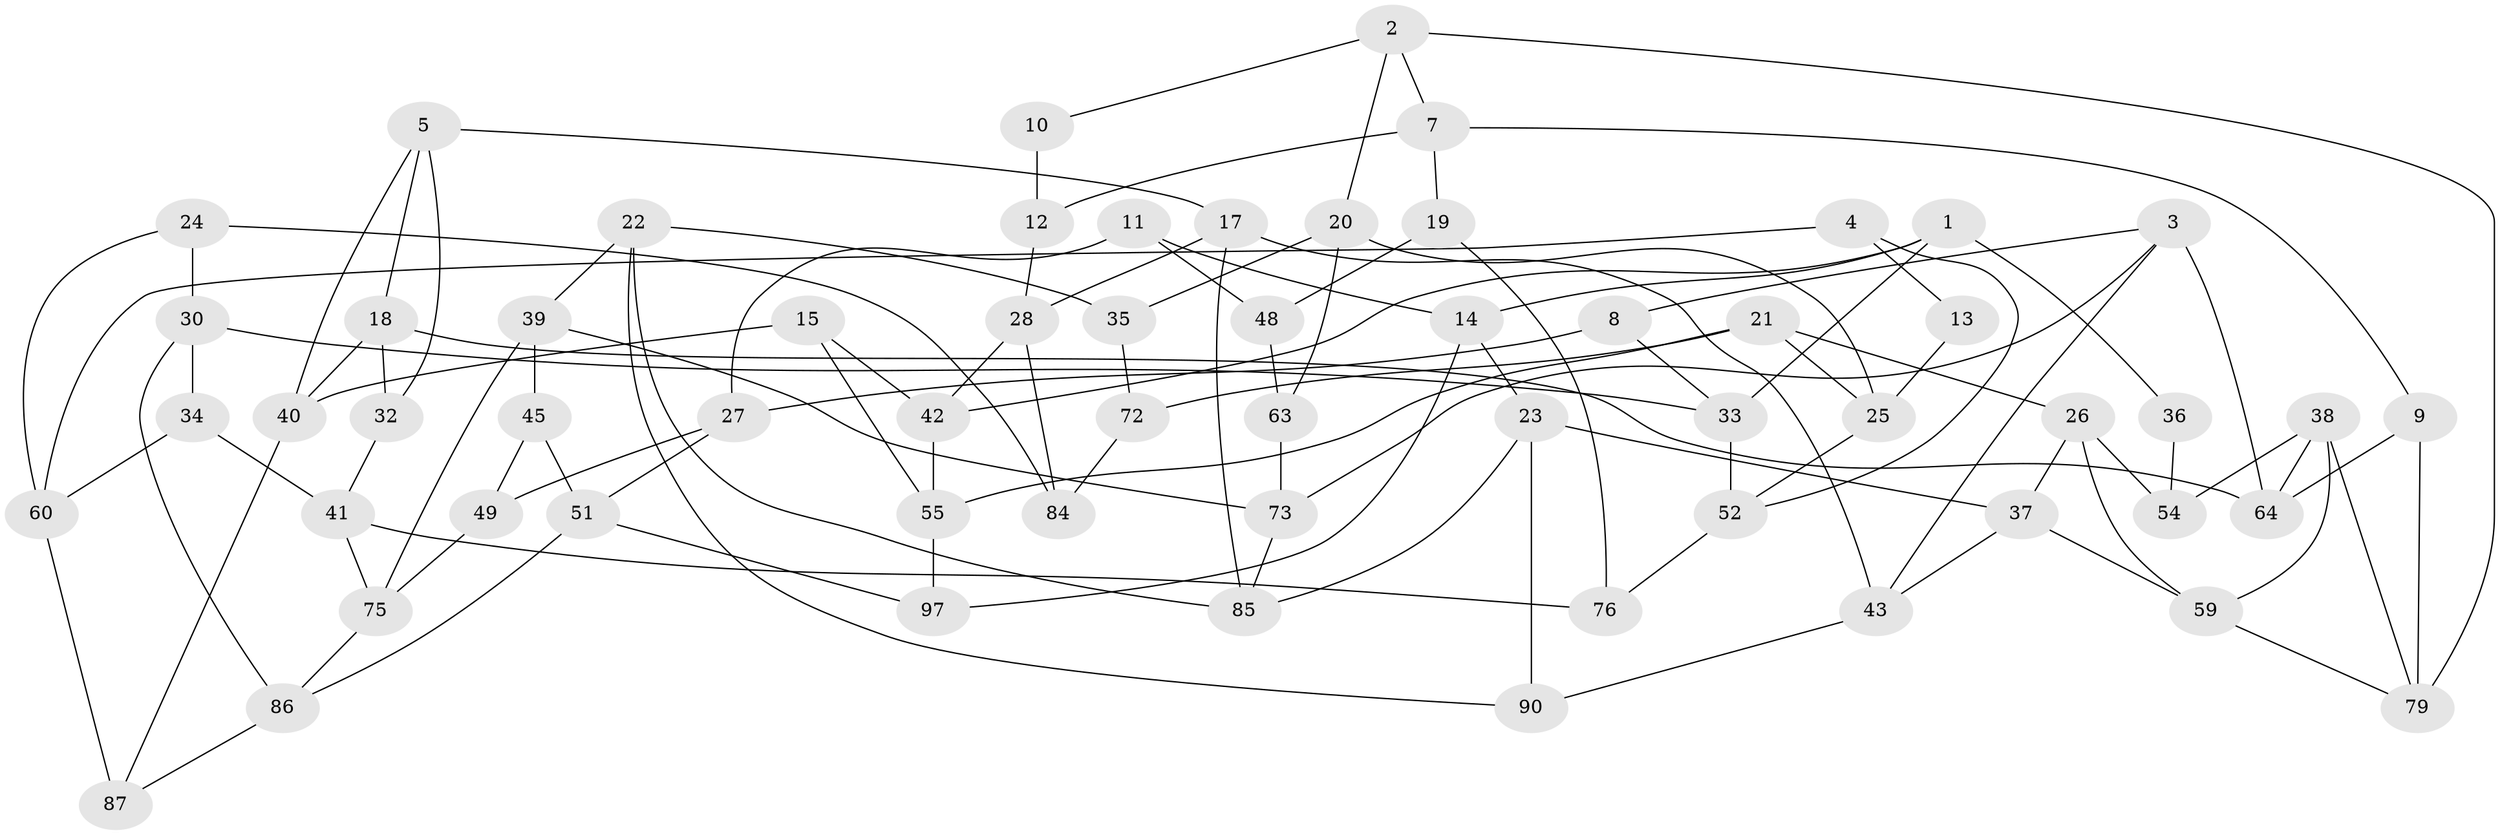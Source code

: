 // original degree distribution, {3: 1.0}
// Generated by graph-tools (version 1.1) at 2025/11/02/21/25 10:11:15]
// undirected, 61 vertices, 108 edges
graph export_dot {
graph [start="1"]
  node [color=gray90,style=filled];
  1 [super="+16"];
  2 [super="+94"];
  3 [super="+6"];
  4 [super="+50"];
  5 [super="+74"];
  7 [super="+78"];
  8;
  9;
  10;
  11;
  12 [super="+53"];
  13;
  14 [super="+44"];
  15;
  17 [super="+62"];
  18 [super="+81"];
  19;
  20 [super="+70"];
  21 [super="+31"];
  22 [super="+77"];
  23 [super="+29"];
  24;
  25 [super="+92"];
  26 [super="+65"];
  27 [super="+58"];
  28 [super="+46"];
  30 [super="+68"];
  32;
  33 [super="+67"];
  34;
  35;
  36;
  37 [super="+47"];
  38 [super="+71"];
  39 [super="+83"];
  40 [super="+80"];
  41 [super="+57"];
  42 [super="+69"];
  43 [super="+66"];
  45;
  48;
  49;
  51 [super="+93"];
  52 [super="+96"];
  54 [super="+56"];
  55 [super="+95"];
  59 [super="+61"];
  60 [super="+99"];
  63;
  64 [super="+98"];
  72;
  73 [super="+91"];
  75 [super="+89"];
  76;
  79 [super="+82"];
  84;
  85 [super="+88"];
  86 [super="+100"];
  87;
  90;
  97;
  1 -- 36;
  1 -- 14;
  1 -- 42;
  1 -- 33;
  2 -- 10;
  2 -- 20;
  2 -- 7;
  2 -- 79;
  3 -- 8;
  3 -- 43;
  3 -- 73;
  3 -- 64;
  4 -- 13 [weight=2];
  4 -- 52;
  4 -- 60;
  5 -- 18;
  5 -- 32;
  5 -- 40;
  5 -- 17;
  7 -- 19;
  7 -- 9;
  7 -- 12;
  8 -- 33;
  8 -- 27;
  9 -- 79;
  9 -- 64;
  10 -- 12 [weight=2];
  11 -- 48;
  11 -- 27;
  11 -- 14;
  12 -- 28;
  13 -- 25;
  14 -- 97;
  14 -- 23;
  15 -- 40;
  15 -- 42;
  15 -- 55;
  17 -- 85;
  17 -- 43;
  17 -- 28;
  18 -- 64;
  18 -- 32;
  18 -- 40;
  19 -- 76;
  19 -- 48;
  20 -- 63;
  20 -- 25;
  20 -- 35;
  21 -- 25;
  21 -- 55;
  21 -- 72;
  21 -- 26;
  22 -- 35;
  22 -- 90;
  22 -- 39;
  22 -- 85;
  23 -- 90;
  23 -- 85;
  23 -- 37;
  24 -- 84;
  24 -- 60;
  24 -- 30;
  25 -- 52;
  26 -- 37;
  26 -- 59;
  26 -- 54;
  27 -- 51;
  27 -- 49;
  28 -- 84;
  28 -- 42;
  30 -- 34;
  30 -- 33;
  30 -- 86;
  32 -- 41;
  33 -- 52;
  34 -- 41;
  34 -- 60;
  35 -- 72;
  36 -- 54 [weight=2];
  37 -- 59;
  37 -- 43;
  38 -- 59;
  38 -- 54;
  38 -- 64;
  38 -- 79;
  39 -- 75;
  39 -- 73;
  39 -- 45;
  40 -- 87;
  41 -- 76;
  41 -- 75;
  42 -- 55;
  43 -- 90;
  45 -- 51;
  45 -- 49;
  48 -- 63;
  49 -- 75;
  51 -- 97;
  51 -- 86;
  52 -- 76;
  55 -- 97;
  59 -- 79;
  60 -- 87;
  63 -- 73;
  72 -- 84;
  73 -- 85;
  75 -- 86;
  86 -- 87;
}
